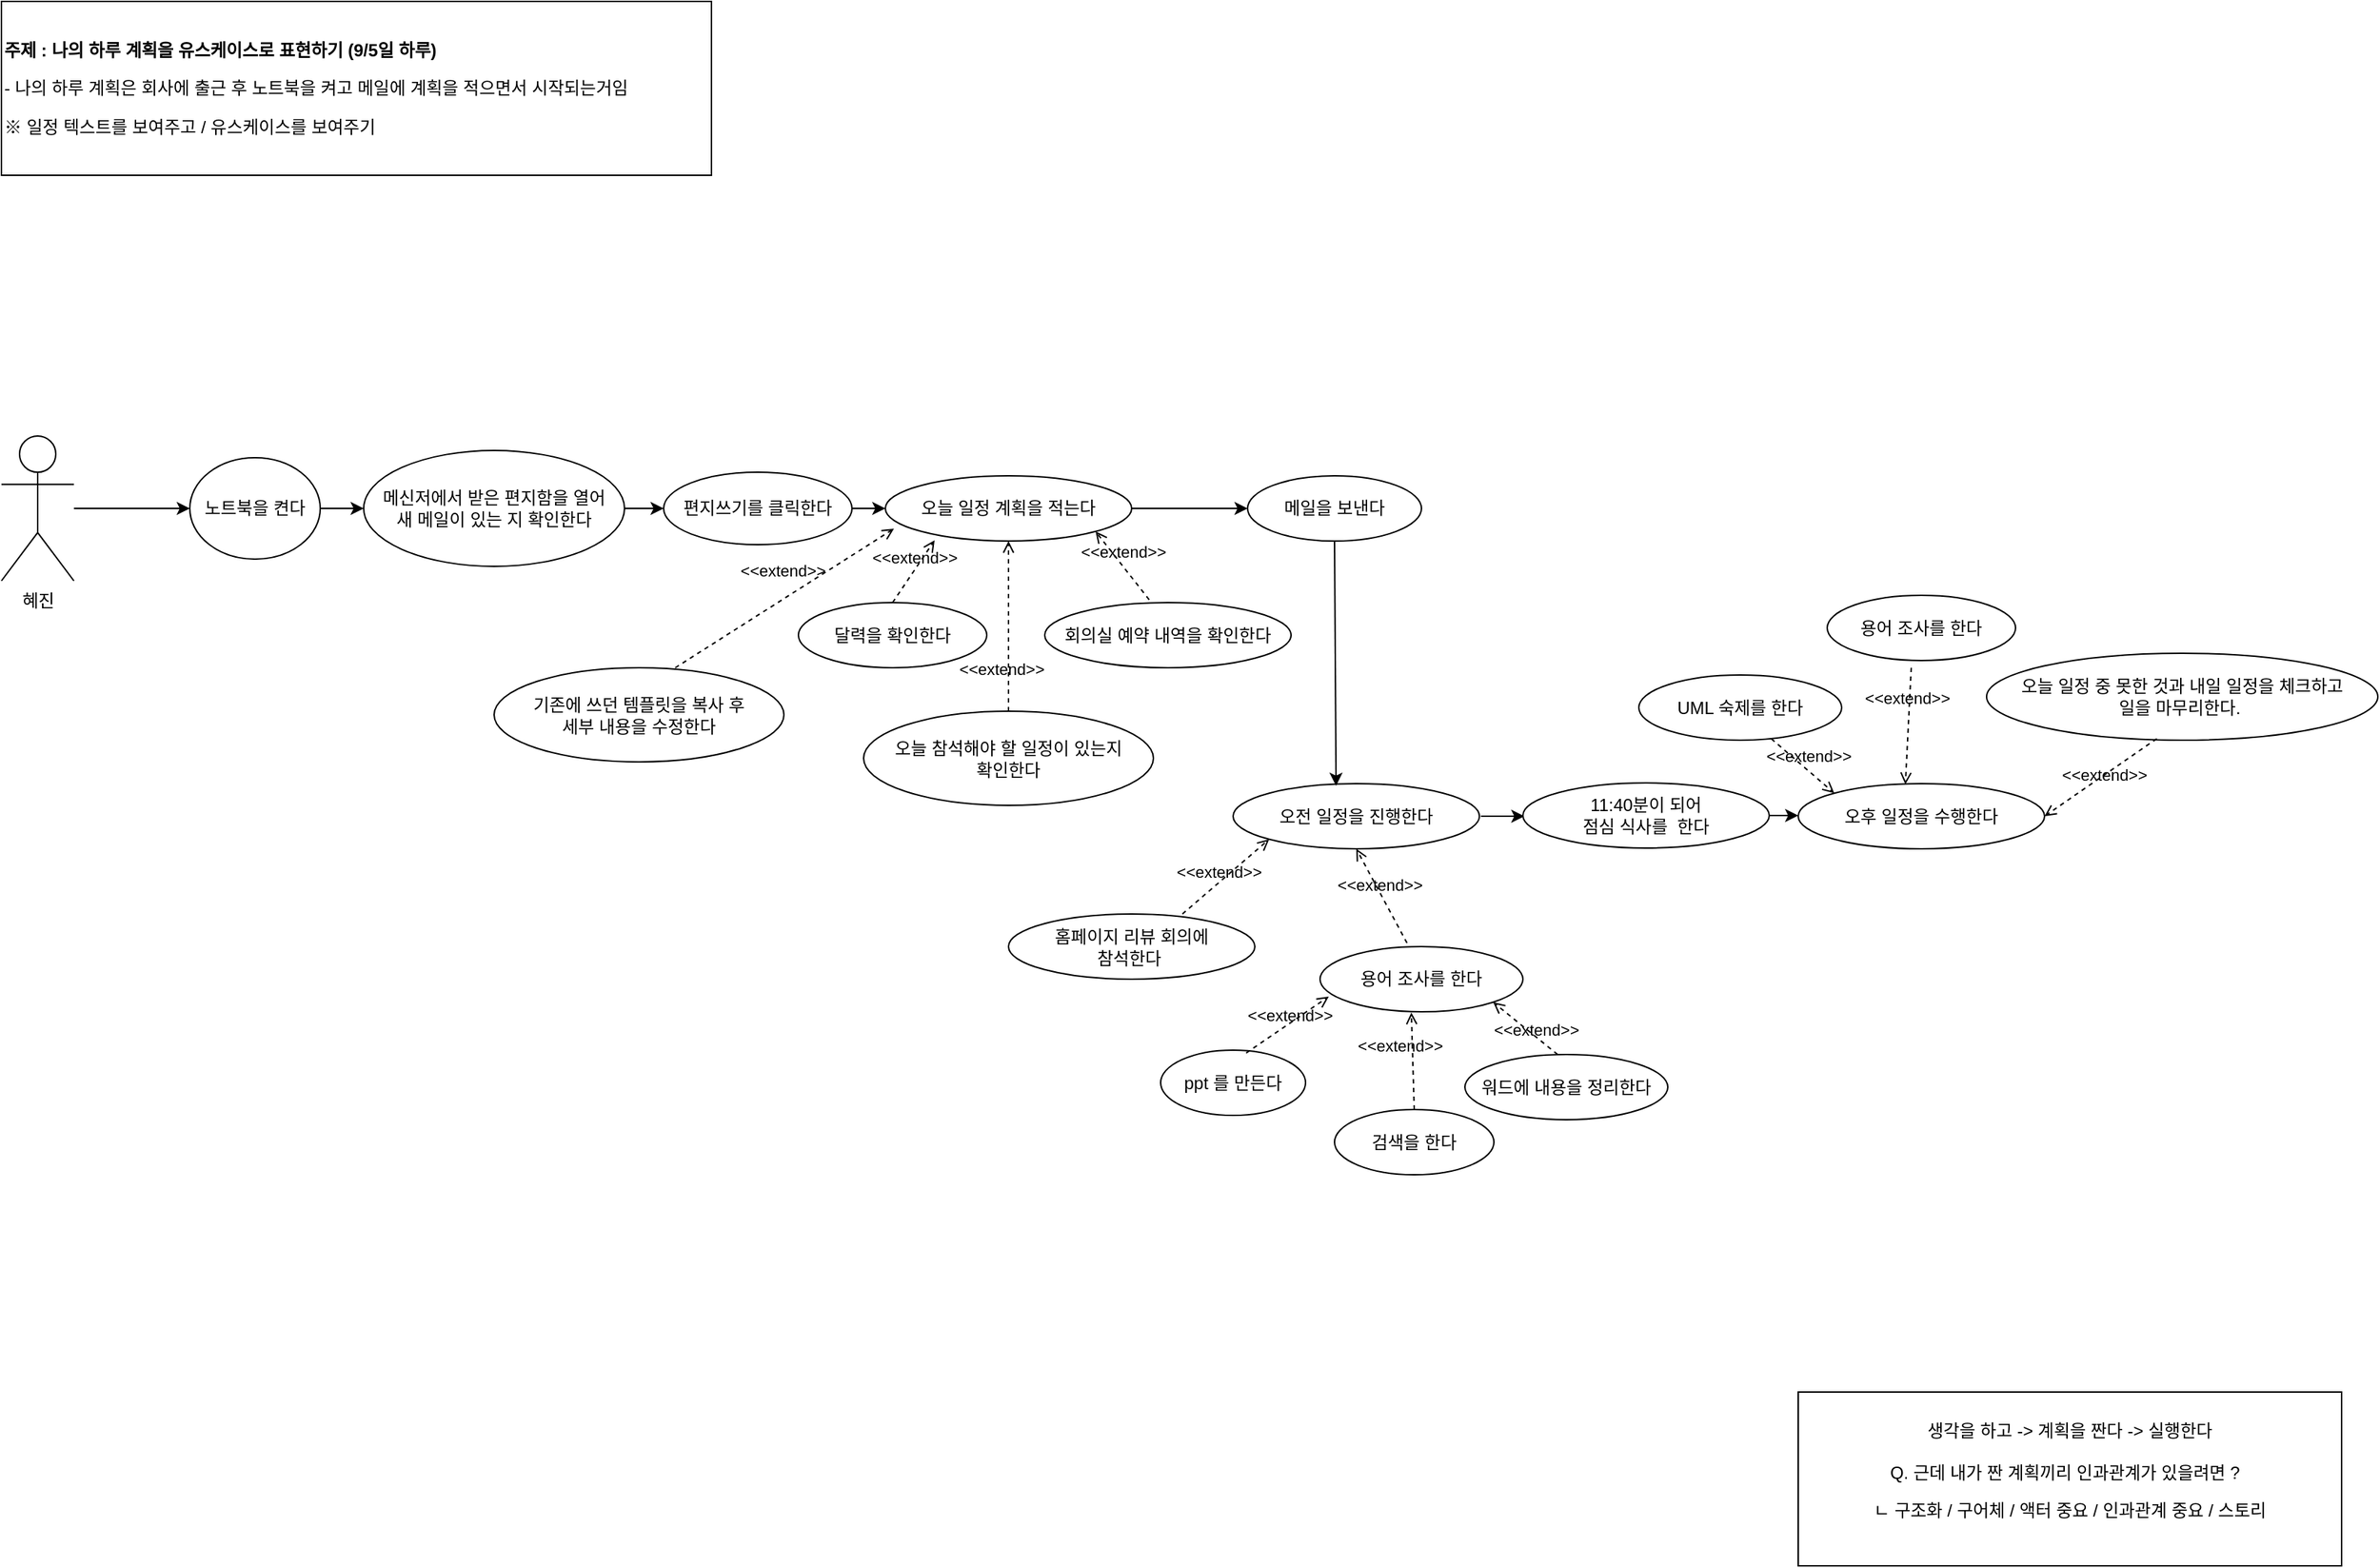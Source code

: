 <mxfile version="21.7.2" type="github">
  <diagram name="페이지-1" id="b-UZYAw1pXOODbbfBWXU">
    <mxGraphModel dx="2074" dy="-59" grid="1" gridSize="10" guides="1" tooltips="1" connect="1" arrows="1" fold="1" page="1" pageScale="1" pageWidth="827" pageHeight="1169" math="0" shadow="0">
      <root>
        <mxCell id="0" />
        <mxCell id="1" parent="0" />
        <mxCell id="Z9UkNsEjIgAB2yaQEzFp-3" value="생각을 하고 -&amp;gt; 계획을 짠다 -&amp;gt; 실행한다&lt;br&gt;&lt;br&gt;Q. 근데 내가 짠 계획끼리 인과관계가 있을려면 ?&amp;nbsp;&amp;nbsp;&lt;br&gt;&lt;p style=&quot;border-color: var(--border-color); text-align: left;&quot;&gt;ㄴ 구조화 / 구어체 / 액터 중요 / 인과관계 중요 / 스토리&lt;/p&gt;" style="rounded=0;whiteSpace=wrap;html=1;" parent="1" vertex="1">
          <mxGeometry x="1250" y="2140" width="375" height="120" as="geometry" />
        </mxCell>
        <mxCell id="bCG06Xong5YbKZuL8soF-1" value="&lt;p&gt;&lt;strong&gt;주제 : 나의 하루 계획을 유스케이스로 표현하기 (9/5일 하루)&lt;/strong&gt;&lt;/p&gt;- 나의 하루 계획은 회사에 출근 후 노트북을 켜고 메일에 계획을 적으면서 시작되는거임&amp;nbsp;&lt;br&gt;&lt;p&gt;&lt;span style=&quot;background-color: initial;&quot;&gt;※ 일정 텍스트를 보여주고 / 유스케이스를 보여주기&lt;/span&gt;&lt;br&gt;&lt;/p&gt;" style="rounded=0;whiteSpace=wrap;html=1;align=left;" parent="1" vertex="1">
          <mxGeometry x="10" y="1180" width="490" height="120" as="geometry" />
        </mxCell>
        <mxCell id="bCG06Xong5YbKZuL8soF-35" value="" style="edgeStyle=orthogonalEdgeStyle;rounded=0;orthogonalLoop=1;jettySize=auto;html=1;" parent="1" edge="1">
          <mxGeometry relative="1" as="geometry">
            <mxPoint x="1031" y="1742.5" as="sourcePoint" />
            <mxPoint x="1061" y="1743" as="targetPoint" />
          </mxGeometry>
        </mxCell>
        <mxCell id="bCG06Xong5YbKZuL8soF-15" value="오전 일정을 진행한다" style="ellipse;whiteSpace=wrap;html=1;" parent="1" vertex="1">
          <mxGeometry x="860" y="1720" width="170" height="45" as="geometry" />
        </mxCell>
        <mxCell id="bCG06Xong5YbKZuL8soF-16" value="용어 조사를 한다" style="ellipse;whiteSpace=wrap;html=1;" parent="1" vertex="1">
          <mxGeometry x="1270" y="1590" width="130" height="45" as="geometry" />
        </mxCell>
        <mxCell id="bCG06Xong5YbKZuL8soF-17" value="UML 숙제를 한다" style="ellipse;whiteSpace=wrap;html=1;" parent="1" vertex="1">
          <mxGeometry x="1140" y="1645" width="140" height="45" as="geometry" />
        </mxCell>
        <mxCell id="bCG06Xong5YbKZuL8soF-18" value="홈페이지 리뷰 회의에 &lt;br&gt;참석한다&amp;nbsp;" style="ellipse;whiteSpace=wrap;html=1;" parent="1" vertex="1">
          <mxGeometry x="705" y="1810" width="170" height="45" as="geometry" />
        </mxCell>
        <mxCell id="bCG06Xong5YbKZuL8soF-19" value="오늘 일정 중 못한 것과 내일 일정을 체크하고&lt;br&gt;일을 마무리한다.&amp;nbsp;" style="ellipse;whiteSpace=wrap;html=1;" parent="1" vertex="1">
          <mxGeometry x="1380" y="1630" width="270" height="60" as="geometry" />
        </mxCell>
        <mxCell id="bCG06Xong5YbKZuL8soF-32" value="오후 일정을 수행한다" style="ellipse;whiteSpace=wrap;html=1;" parent="1" vertex="1">
          <mxGeometry x="1250" y="1720" width="170" height="45" as="geometry" />
        </mxCell>
        <mxCell id="bCG06Xong5YbKZuL8soF-36" value="" style="edgeStyle=orthogonalEdgeStyle;rounded=0;orthogonalLoop=1;jettySize=auto;html=1;" parent="1" source="bCG06Xong5YbKZuL8soF-34" target="bCG06Xong5YbKZuL8soF-32" edge="1">
          <mxGeometry relative="1" as="geometry" />
        </mxCell>
        <mxCell id="bCG06Xong5YbKZuL8soF-34" value="11:40분이 되어 &lt;br&gt;점심 식사를&amp;nbsp; 한다" style="ellipse;whiteSpace=wrap;html=1;" parent="1" vertex="1">
          <mxGeometry x="1060" y="1719.5" width="170" height="45" as="geometry" />
        </mxCell>
        <mxCell id="bCG06Xong5YbKZuL8soF-37" value="용어 조사를 한다" style="ellipse;whiteSpace=wrap;html=1;" parent="1" vertex="1">
          <mxGeometry x="920" y="1832.5" width="140" height="45" as="geometry" />
        </mxCell>
        <mxCell id="bCG06Xong5YbKZuL8soF-38" value="검색을 한다" style="ellipse;whiteSpace=wrap;html=1;" parent="1" vertex="1">
          <mxGeometry x="930" y="1945" width="110" height="45" as="geometry" />
        </mxCell>
        <mxCell id="bCG06Xong5YbKZuL8soF-39" value="워드에 내용을 정리한다" style="ellipse;whiteSpace=wrap;html=1;" parent="1" vertex="1">
          <mxGeometry x="1020" y="1907" width="140" height="45" as="geometry" />
        </mxCell>
        <mxCell id="bCG06Xong5YbKZuL8soF-40" value="ppt 를 만든다" style="ellipse;whiteSpace=wrap;html=1;" parent="1" vertex="1">
          <mxGeometry x="810" y="1904" width="100" height="45" as="geometry" />
        </mxCell>
        <mxCell id="HdQIe0lHVReNmPLPV30v-5" value="&amp;lt;&amp;lt;extend&amp;gt;&amp;gt;" style="html=1;verticalAlign=bottom;labelBackgroundColor=none;endArrow=open;endFill=0;dashed=1;rounded=0;entryX=0;entryY=1;entryDx=0;entryDy=0;exitX=0.706;exitY=0;exitDx=0;exitDy=0;exitPerimeter=0;" parent="1" source="bCG06Xong5YbKZuL8soF-18" target="bCG06Xong5YbKZuL8soF-15" edge="1">
          <mxGeometry x="-0.187" y="-1" width="160" relative="1" as="geometry">
            <mxPoint x="890" y="1810" as="sourcePoint" />
            <mxPoint x="587" y="1797" as="targetPoint" />
            <mxPoint as="offset" />
          </mxGeometry>
        </mxCell>
        <mxCell id="HdQIe0lHVReNmPLPV30v-9" value="&amp;lt;&amp;lt;extend&amp;gt;&amp;gt;" style="html=1;verticalAlign=bottom;labelBackgroundColor=none;endArrow=open;endFill=0;dashed=1;rounded=0;exitX=0.5;exitY=0;exitDx=0;exitDy=0;entryX=0.45;entryY=1.011;entryDx=0;entryDy=0;entryPerimeter=0;" parent="1" source="bCG06Xong5YbKZuL8soF-38" target="bCG06Xong5YbKZuL8soF-37" edge="1">
          <mxGeometry x="0.041" y="9" width="160" relative="1" as="geometry">
            <mxPoint x="990" y="1879" as="sourcePoint" />
            <mxPoint x="970" y="1900" as="targetPoint" />
            <mxPoint as="offset" />
          </mxGeometry>
        </mxCell>
        <mxCell id="HdQIe0lHVReNmPLPV30v-10" value="&amp;lt;&amp;lt;extend&amp;gt;&amp;gt;" style="html=1;verticalAlign=bottom;labelBackgroundColor=none;endArrow=open;endFill=0;dashed=1;rounded=0;entryX=1;entryY=1;entryDx=0;entryDy=0;exitX=0.457;exitY=0;exitDx=0;exitDy=0;exitPerimeter=0;" parent="1" source="bCG06Xong5YbKZuL8soF-39" target="bCG06Xong5YbKZuL8soF-37" edge="1">
          <mxGeometry x="-0.465" y="4" width="160" relative="1" as="geometry">
            <mxPoint x="1130" y="1890" as="sourcePoint" />
            <mxPoint x="1003" y="1912.5" as="targetPoint" />
            <mxPoint y="-1" as="offset" />
          </mxGeometry>
        </mxCell>
        <mxCell id="bCG06Xong5YbKZuL8soF-28" value="" style="edgeStyle=orthogonalEdgeStyle;rounded=0;orthogonalLoop=1;jettySize=auto;html=1;" parent="1" source="bCG06Xong5YbKZuL8soF-2" target="Z9UkNsEjIgAB2yaQEzFp-6" edge="1">
          <mxGeometry relative="1" as="geometry" />
        </mxCell>
        <mxCell id="bCG06Xong5YbKZuL8soF-2" value="편지쓰기를 클릭한다" style="ellipse;whiteSpace=wrap;html=1;" parent="1" vertex="1">
          <mxGeometry x="467" y="1505" width="130" height="50" as="geometry" />
        </mxCell>
        <mxCell id="Z9UkNsEjIgAB2yaQEzFp-11" value="오늘 참석해야 할 일정이 있는지 &lt;br&gt;확인한다" style="ellipse;whiteSpace=wrap;html=1;" parent="1" vertex="1">
          <mxGeometry x="605" y="1670" width="200" height="65" as="geometry" />
        </mxCell>
        <mxCell id="bCG06Xong5YbKZuL8soF-26" value="" style="edgeStyle=orthogonalEdgeStyle;rounded=0;orthogonalLoop=1;jettySize=auto;html=1;" parent="1" source="bCG06Xong5YbKZuL8soF-6" target="bCG06Xong5YbKZuL8soF-7" edge="1">
          <mxGeometry relative="1" as="geometry" />
        </mxCell>
        <mxCell id="bCG06Xong5YbKZuL8soF-6" value="노트북을 켠다" style="ellipse;whiteSpace=wrap;html=1;" parent="1" vertex="1">
          <mxGeometry x="140" y="1495" width="90" height="70" as="geometry" />
        </mxCell>
        <mxCell id="bCG06Xong5YbKZuL8soF-27" value="" style="edgeStyle=orthogonalEdgeStyle;rounded=0;orthogonalLoop=1;jettySize=auto;html=1;" parent="1" source="bCG06Xong5YbKZuL8soF-7" target="bCG06Xong5YbKZuL8soF-2" edge="1">
          <mxGeometry relative="1" as="geometry" />
        </mxCell>
        <mxCell id="bCG06Xong5YbKZuL8soF-7" value="메신저에서&amp;nbsp;받은 편지함을 열어&lt;br&gt;새 메일이 있는 지 확인한다" style="ellipse;whiteSpace=wrap;html=1;" parent="1" vertex="1">
          <mxGeometry x="260" y="1490" width="180" height="80" as="geometry" />
        </mxCell>
        <mxCell id="Z9UkNsEjIgAB2yaQEzFp-6" value="오늘 일정 계획을 적는다" style="ellipse;whiteSpace=wrap;html=1;" parent="1" vertex="1">
          <mxGeometry x="620" y="1507.5" width="170" height="45" as="geometry" />
        </mxCell>
        <mxCell id="bCG06Xong5YbKZuL8soF-10" value="달력을 확인한다" style="ellipse;whiteSpace=wrap;html=1;" parent="1" vertex="1">
          <mxGeometry x="560" y="1595" width="130" height="45" as="geometry" />
        </mxCell>
        <mxCell id="bCG06Xong5YbKZuL8soF-11" value="회의실 예약 내역을 확인한다" style="ellipse;whiteSpace=wrap;html=1;" parent="1" vertex="1">
          <mxGeometry x="730" y="1595" width="170" height="45" as="geometry" />
        </mxCell>
        <mxCell id="Z9UkNsEjIgAB2yaQEzFp-12" value="기존에 쓰던 템플릿을 복사 후&lt;br&gt;세부 내용을 수정한다" style="ellipse;whiteSpace=wrap;html=1;" parent="1" vertex="1">
          <mxGeometry x="350" y="1640" width="200" height="65" as="geometry" />
        </mxCell>
        <mxCell id="HdQIe0lHVReNmPLPV30v-2" value="&amp;lt;&amp;lt;extend&amp;gt;&amp;gt;" style="html=1;verticalAlign=bottom;labelBackgroundColor=none;endArrow=open;endFill=0;dashed=1;rounded=0;exitX=0.5;exitY=0;exitDx=0;exitDy=0;entryX=0.2;entryY=0.989;entryDx=0;entryDy=0;entryPerimeter=0;" parent="1" source="bCG06Xong5YbKZuL8soF-10" target="Z9UkNsEjIgAB2yaQEzFp-6" edge="1">
          <mxGeometry width="160" relative="1" as="geometry">
            <mxPoint x="690" y="1570" as="sourcePoint" />
            <mxPoint x="630" y="1560" as="targetPoint" />
          </mxGeometry>
        </mxCell>
        <mxCell id="HdQIe0lHVReNmPLPV30v-3" value="&amp;lt;&amp;lt;extend&amp;gt;&amp;gt;" style="html=1;verticalAlign=bottom;labelBackgroundColor=none;endArrow=open;endFill=0;dashed=1;rounded=0;exitX=0.625;exitY=0;exitDx=0;exitDy=0;exitPerimeter=0;entryX=0.035;entryY=0.811;entryDx=0;entryDy=0;entryPerimeter=0;" parent="1" source="Z9UkNsEjIgAB2yaQEzFp-12" target="Z9UkNsEjIgAB2yaQEzFp-6" edge="1">
          <mxGeometry x="0.041" y="9" width="160" relative="1" as="geometry">
            <mxPoint x="630" y="1540" as="sourcePoint" />
            <mxPoint x="450" y="1580" as="targetPoint" />
            <mxPoint as="offset" />
          </mxGeometry>
        </mxCell>
        <mxCell id="HdQIe0lHVReNmPLPV30v-1" value="&amp;lt;&amp;lt;extend&amp;gt;&amp;gt;" style="html=1;verticalAlign=bottom;labelBackgroundColor=none;endArrow=open;endFill=0;dashed=1;rounded=0;entryX=1;entryY=1;entryDx=0;entryDy=0;exitX=0.424;exitY=-0.044;exitDx=0;exitDy=0;exitPerimeter=0;" parent="1" source="bCG06Xong5YbKZuL8soF-11" target="Z9UkNsEjIgAB2yaQEzFp-6" edge="1">
          <mxGeometry width="160" relative="1" as="geometry">
            <mxPoint x="810" y="1610" as="sourcePoint" />
            <mxPoint x="890" y="1551.5" as="targetPoint" />
          </mxGeometry>
        </mxCell>
        <mxCell id="HdQIe0lHVReNmPLPV30v-4" value="&amp;lt;&amp;lt;extend&amp;gt;&amp;gt;" style="html=1;verticalAlign=bottom;labelBackgroundColor=none;endArrow=open;endFill=0;dashed=1;rounded=0;entryX=0.5;entryY=1;entryDx=0;entryDy=0;exitX=0.5;exitY=0;exitDx=0;exitDy=0;" parent="1" source="Z9UkNsEjIgAB2yaQEzFp-11" target="Z9UkNsEjIgAB2yaQEzFp-6" edge="1">
          <mxGeometry x="-0.66" y="5" width="160" relative="1" as="geometry">
            <mxPoint x="860" y="1680" as="sourcePoint" />
            <mxPoint x="580" y="1650" as="targetPoint" />
            <mxPoint as="offset" />
          </mxGeometry>
        </mxCell>
        <mxCell id="Z9UkNsEjIgAB2yaQEzFp-9" value="메일을 보낸다" style="ellipse;whiteSpace=wrap;html=1;" parent="1" vertex="1">
          <mxGeometry x="870" y="1507.5" width="120" height="45" as="geometry" />
        </mxCell>
        <mxCell id="bCG06Xong5YbKZuL8soF-29" value="" style="edgeStyle=orthogonalEdgeStyle;rounded=0;orthogonalLoop=1;jettySize=auto;html=1;" parent="1" source="Z9UkNsEjIgAB2yaQEzFp-6" target="Z9UkNsEjIgAB2yaQEzFp-9" edge="1">
          <mxGeometry relative="1" as="geometry" />
        </mxCell>
        <mxCell id="HdQIe0lHVReNmPLPV30v-28" value="" style="edgeStyle=orthogonalEdgeStyle;rounded=0;orthogonalLoop=1;jettySize=auto;html=1;" parent="1" source="HdQIe0lHVReNmPLPV30v-14" target="bCG06Xong5YbKZuL8soF-6" edge="1">
          <mxGeometry relative="1" as="geometry" />
        </mxCell>
        <mxCell id="HdQIe0lHVReNmPLPV30v-14" value="혜진" style="shape=umlActor;verticalLabelPosition=bottom;verticalAlign=top;html=1;outlineConnect=0;" parent="1" vertex="1">
          <mxGeometry x="10" y="1480" width="50" height="100" as="geometry" />
        </mxCell>
        <mxCell id="HdQIe0lHVReNmPLPV30v-15" value="&amp;lt;&amp;lt;extend&amp;gt;&amp;gt;" style="html=1;verticalAlign=bottom;labelBackgroundColor=none;endArrow=open;endFill=0;dashed=1;rounded=0;entryX=0.043;entryY=0.767;entryDx=0;entryDy=0;entryPerimeter=0;exitX=0.59;exitY=0.044;exitDx=0;exitDy=0;exitPerimeter=0;" parent="1" source="bCG06Xong5YbKZuL8soF-40" target="bCG06Xong5YbKZuL8soF-37" edge="1">
          <mxGeometry x="0.005" y="-3" width="160" relative="1" as="geometry">
            <mxPoint x="930" y="1900" as="sourcePoint" />
            <mxPoint x="880" y="1930" as="targetPoint" />
            <mxPoint as="offset" />
          </mxGeometry>
        </mxCell>
        <mxCell id="HdQIe0lHVReNmPLPV30v-17" value="&amp;lt;&amp;lt;extend&amp;gt;&amp;gt;" style="html=1;verticalAlign=bottom;labelBackgroundColor=none;endArrow=open;endFill=0;dashed=1;rounded=0;entryX=0.5;entryY=1;entryDx=0;entryDy=0;" parent="1" target="bCG06Xong5YbKZuL8soF-15" edge="1">
          <mxGeometry x="-0.016" y="2" width="160" relative="1" as="geometry">
            <mxPoint x="980" y="1830" as="sourcePoint" />
            <mxPoint x="900" y="1802" as="targetPoint" />
            <mxPoint as="offset" />
          </mxGeometry>
        </mxCell>
        <mxCell id="HdQIe0lHVReNmPLPV30v-18" value="" style="endArrow=classic;html=1;rounded=0;entryX=0.418;entryY=0.033;entryDx=0;entryDy=0;entryPerimeter=0;exitX=0.5;exitY=1;exitDx=0;exitDy=0;" parent="1" source="Z9UkNsEjIgAB2yaQEzFp-9" target="bCG06Xong5YbKZuL8soF-15" edge="1">
          <mxGeometry width="50" height="50" relative="1" as="geometry">
            <mxPoint x="950" y="1580" as="sourcePoint" />
            <mxPoint x="1000" y="1530" as="targetPoint" />
          </mxGeometry>
        </mxCell>
        <mxCell id="HdQIe0lHVReNmPLPV30v-20" value="&amp;lt;&amp;lt;extend&amp;gt;&amp;gt;" style="html=1;verticalAlign=bottom;labelBackgroundColor=none;endArrow=open;endFill=0;dashed=1;rounded=0;exitX=0.653;exitY=0.978;exitDx=0;exitDy=0;exitPerimeter=0;entryX=0;entryY=0;entryDx=0;entryDy=0;" parent="1" source="bCG06Xong5YbKZuL8soF-17" target="bCG06Xong5YbKZuL8soF-32" edge="1">
          <mxGeometry x="0.164" y="1" width="160" relative="1" as="geometry">
            <mxPoint x="1312" y="1660.5" as="sourcePoint" />
            <mxPoint x="1320" y="1710" as="targetPoint" />
            <mxPoint as="offset" />
          </mxGeometry>
        </mxCell>
        <mxCell id="HdQIe0lHVReNmPLPV30v-22" value="&amp;lt;&amp;lt;extend&amp;gt;&amp;gt;" style="html=1;verticalAlign=bottom;labelBackgroundColor=none;endArrow=open;endFill=0;dashed=1;rounded=0;exitX=0.653;exitY=0.978;exitDx=0;exitDy=0;exitPerimeter=0;entryX=0.435;entryY=0.011;entryDx=0;entryDy=0;entryPerimeter=0;" parent="1" target="bCG06Xong5YbKZuL8soF-32" edge="1">
          <mxGeometry x="-0.252" y="-1" width="160" relative="1" as="geometry">
            <mxPoint x="1328" y="1640" as="sourcePoint" />
            <mxPoint x="1358" y="1740" as="targetPoint" />
            <mxPoint as="offset" />
          </mxGeometry>
        </mxCell>
        <mxCell id="HdQIe0lHVReNmPLPV30v-24" value="&amp;lt;&amp;lt;extend&amp;gt;&amp;gt;" style="html=1;verticalAlign=bottom;labelBackgroundColor=none;endArrow=open;endFill=0;dashed=1;rounded=0;exitX=0.435;exitY=0.983;exitDx=0;exitDy=0;exitPerimeter=0;entryX=1;entryY=0.5;entryDx=0;entryDy=0;" parent="1" source="bCG06Xong5YbKZuL8soF-19" target="bCG06Xong5YbKZuL8soF-32" edge="1">
          <mxGeometry x="0.036" y="7" width="160" relative="1" as="geometry">
            <mxPoint x="1474" y="1720" as="sourcePoint" />
            <mxPoint x="1470" y="1800" as="targetPoint" />
            <mxPoint as="offset" />
          </mxGeometry>
        </mxCell>
      </root>
    </mxGraphModel>
  </diagram>
</mxfile>
